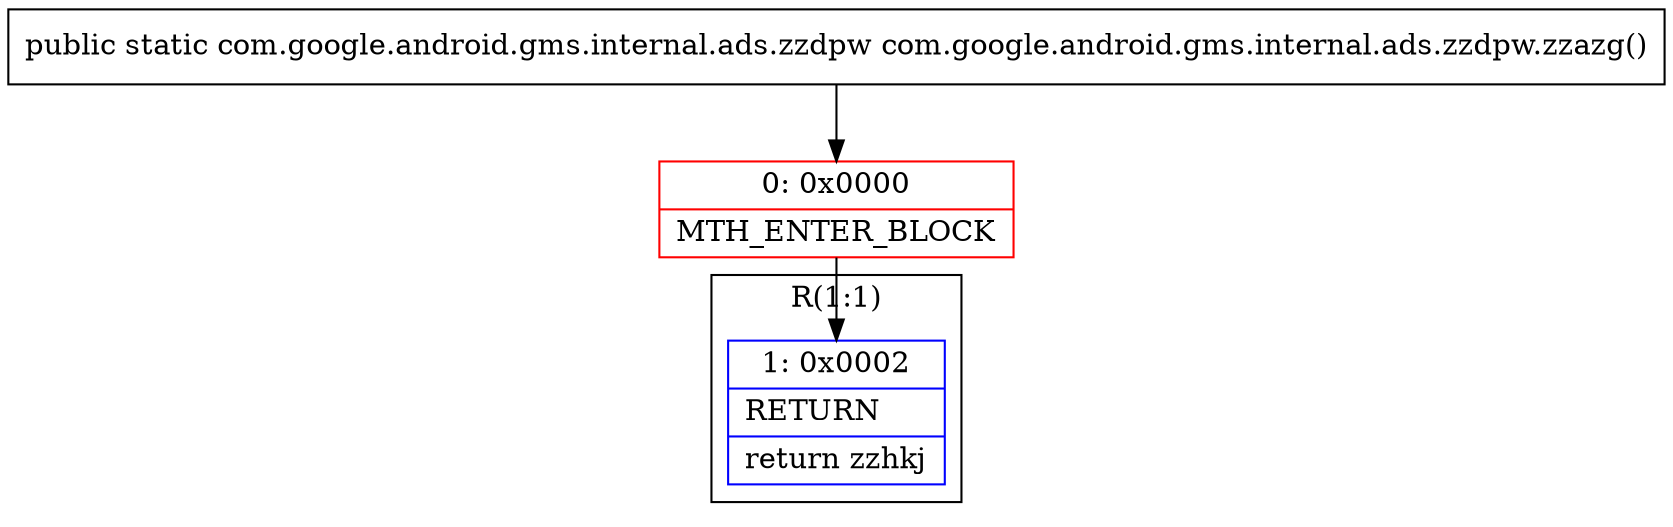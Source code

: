 digraph "CFG forcom.google.android.gms.internal.ads.zzdpw.zzazg()Lcom\/google\/android\/gms\/internal\/ads\/zzdpw;" {
subgraph cluster_Region_15379004 {
label = "R(1:1)";
node [shape=record,color=blue];
Node_1 [shape=record,label="{1\:\ 0x0002|RETURN\l|return zzhkj\l}"];
}
Node_0 [shape=record,color=red,label="{0\:\ 0x0000|MTH_ENTER_BLOCK\l}"];
MethodNode[shape=record,label="{public static com.google.android.gms.internal.ads.zzdpw com.google.android.gms.internal.ads.zzdpw.zzazg() }"];
MethodNode -> Node_0;
Node_0 -> Node_1;
}

